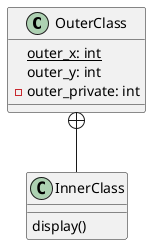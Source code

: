 @startuml
class OuterClass{
	{static}outer_x: int
	outer_y: int
	-outer_private: int
}
class InnerClass{
	display()
}
OuterClass +-- InnerClass
@enduml

